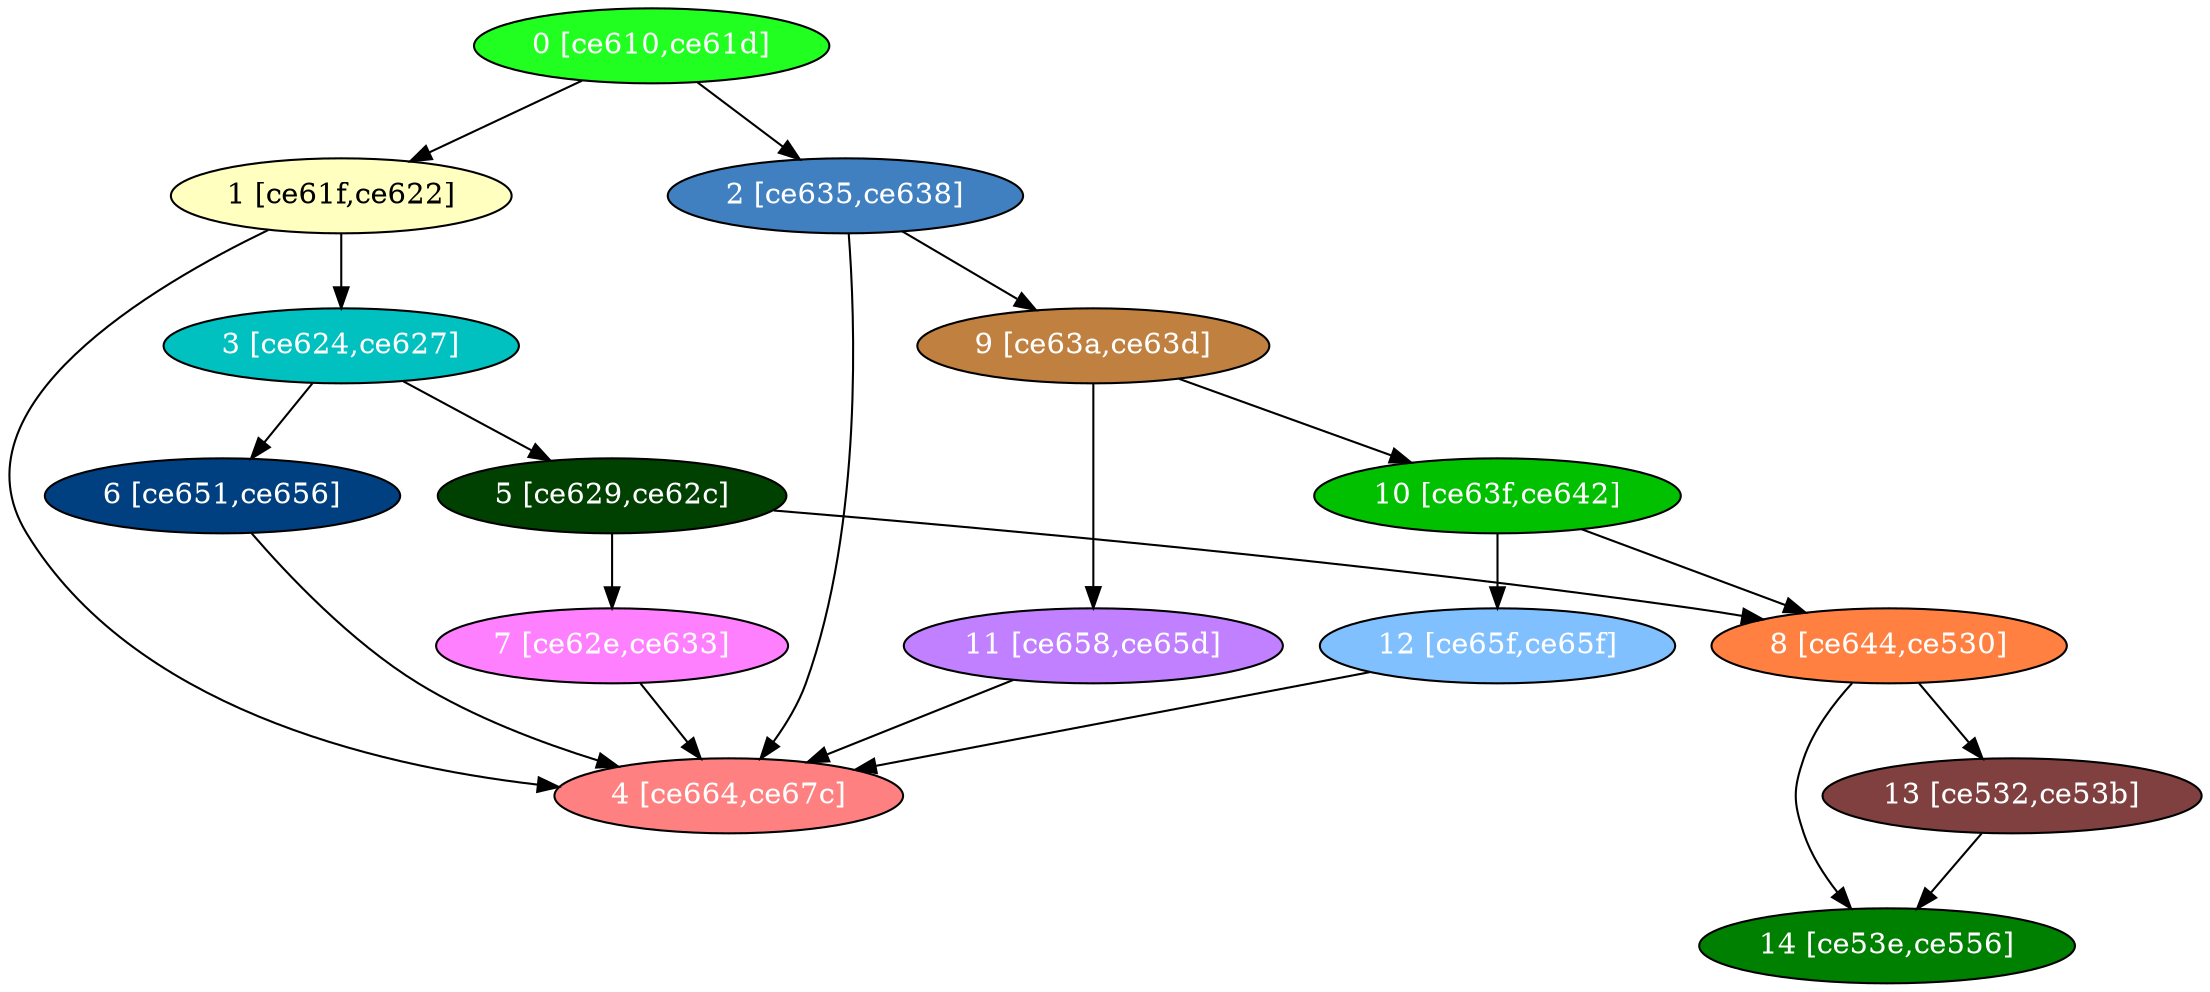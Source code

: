 diGraph libnss3{
	libnss3_0  [style=filled fillcolor="#20FF20" fontcolor="#ffffff" shape=oval label="0 [ce610,ce61d]"]
	libnss3_1  [style=filled fillcolor="#FFFFC0" fontcolor="#000000" shape=oval label="1 [ce61f,ce622]"]
	libnss3_2  [style=filled fillcolor="#4080C0" fontcolor="#ffffff" shape=oval label="2 [ce635,ce638]"]
	libnss3_3  [style=filled fillcolor="#00C0C0" fontcolor="#ffffff" shape=oval label="3 [ce624,ce627]"]
	libnss3_4  [style=filled fillcolor="#FF8080" fontcolor="#ffffff" shape=oval label="4 [ce664,ce67c]"]
	libnss3_5  [style=filled fillcolor="#004000" fontcolor="#ffffff" shape=oval label="5 [ce629,ce62c]"]
	libnss3_6  [style=filled fillcolor="#004080" fontcolor="#ffffff" shape=oval label="6 [ce651,ce656]"]
	libnss3_7  [style=filled fillcolor="#FF80FF" fontcolor="#ffffff" shape=oval label="7 [ce62e,ce633]"]
	libnss3_8  [style=filled fillcolor="#FF8040" fontcolor="#ffffff" shape=oval label="8 [ce644,ce530]"]
	libnss3_9  [style=filled fillcolor="#C08040" fontcolor="#ffffff" shape=oval label="9 [ce63a,ce63d]"]
	libnss3_a  [style=filled fillcolor="#00C000" fontcolor="#ffffff" shape=oval label="10 [ce63f,ce642]"]
	libnss3_b  [style=filled fillcolor="#C080FF" fontcolor="#ffffff" shape=oval label="11 [ce658,ce65d]"]
	libnss3_c  [style=filled fillcolor="#80C0FF" fontcolor="#ffffff" shape=oval label="12 [ce65f,ce65f]"]
	libnss3_d  [style=filled fillcolor="#804040" fontcolor="#ffffff" shape=oval label="13 [ce532,ce53b]"]
	libnss3_e  [style=filled fillcolor="#008000" fontcolor="#ffffff" shape=oval label="14 [ce53e,ce556]"]

	libnss3_0 -> libnss3_1
	libnss3_0 -> libnss3_2
	libnss3_1 -> libnss3_3
	libnss3_1 -> libnss3_4
	libnss3_2 -> libnss3_4
	libnss3_2 -> libnss3_9
	libnss3_3 -> libnss3_5
	libnss3_3 -> libnss3_6
	libnss3_5 -> libnss3_7
	libnss3_5 -> libnss3_8
	libnss3_6 -> libnss3_4
	libnss3_7 -> libnss3_4
	libnss3_8 -> libnss3_d
	libnss3_8 -> libnss3_e
	libnss3_9 -> libnss3_a
	libnss3_9 -> libnss3_b
	libnss3_a -> libnss3_8
	libnss3_a -> libnss3_c
	libnss3_b -> libnss3_4
	libnss3_c -> libnss3_4
	libnss3_d -> libnss3_e
}